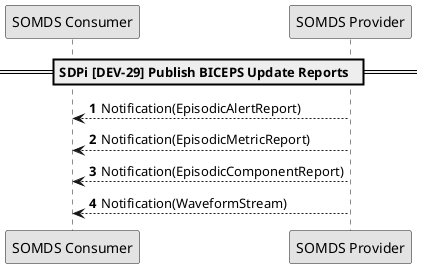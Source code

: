 @startuml

skinparam monochrome true
autonumber

!global $str_somds_consumer = "SOMDS Consumer"
!global $str_somds_provider = "SOMDS Provider"

participant "$str_somds_consumer" as consumer
participant "$str_somds_provider" as provider

== SDPi [DEV-29] Publish BICEPS Update Reports  ==

consumer <-- provider: Notification(EpisodicAlertReport)
consumer <-- provider: Notification(EpisodicMetricReport)
consumer <-- provider: Notification(EpisodicComponentReport)
consumer <-- provider: Notification(WaveformStream)

@enduml